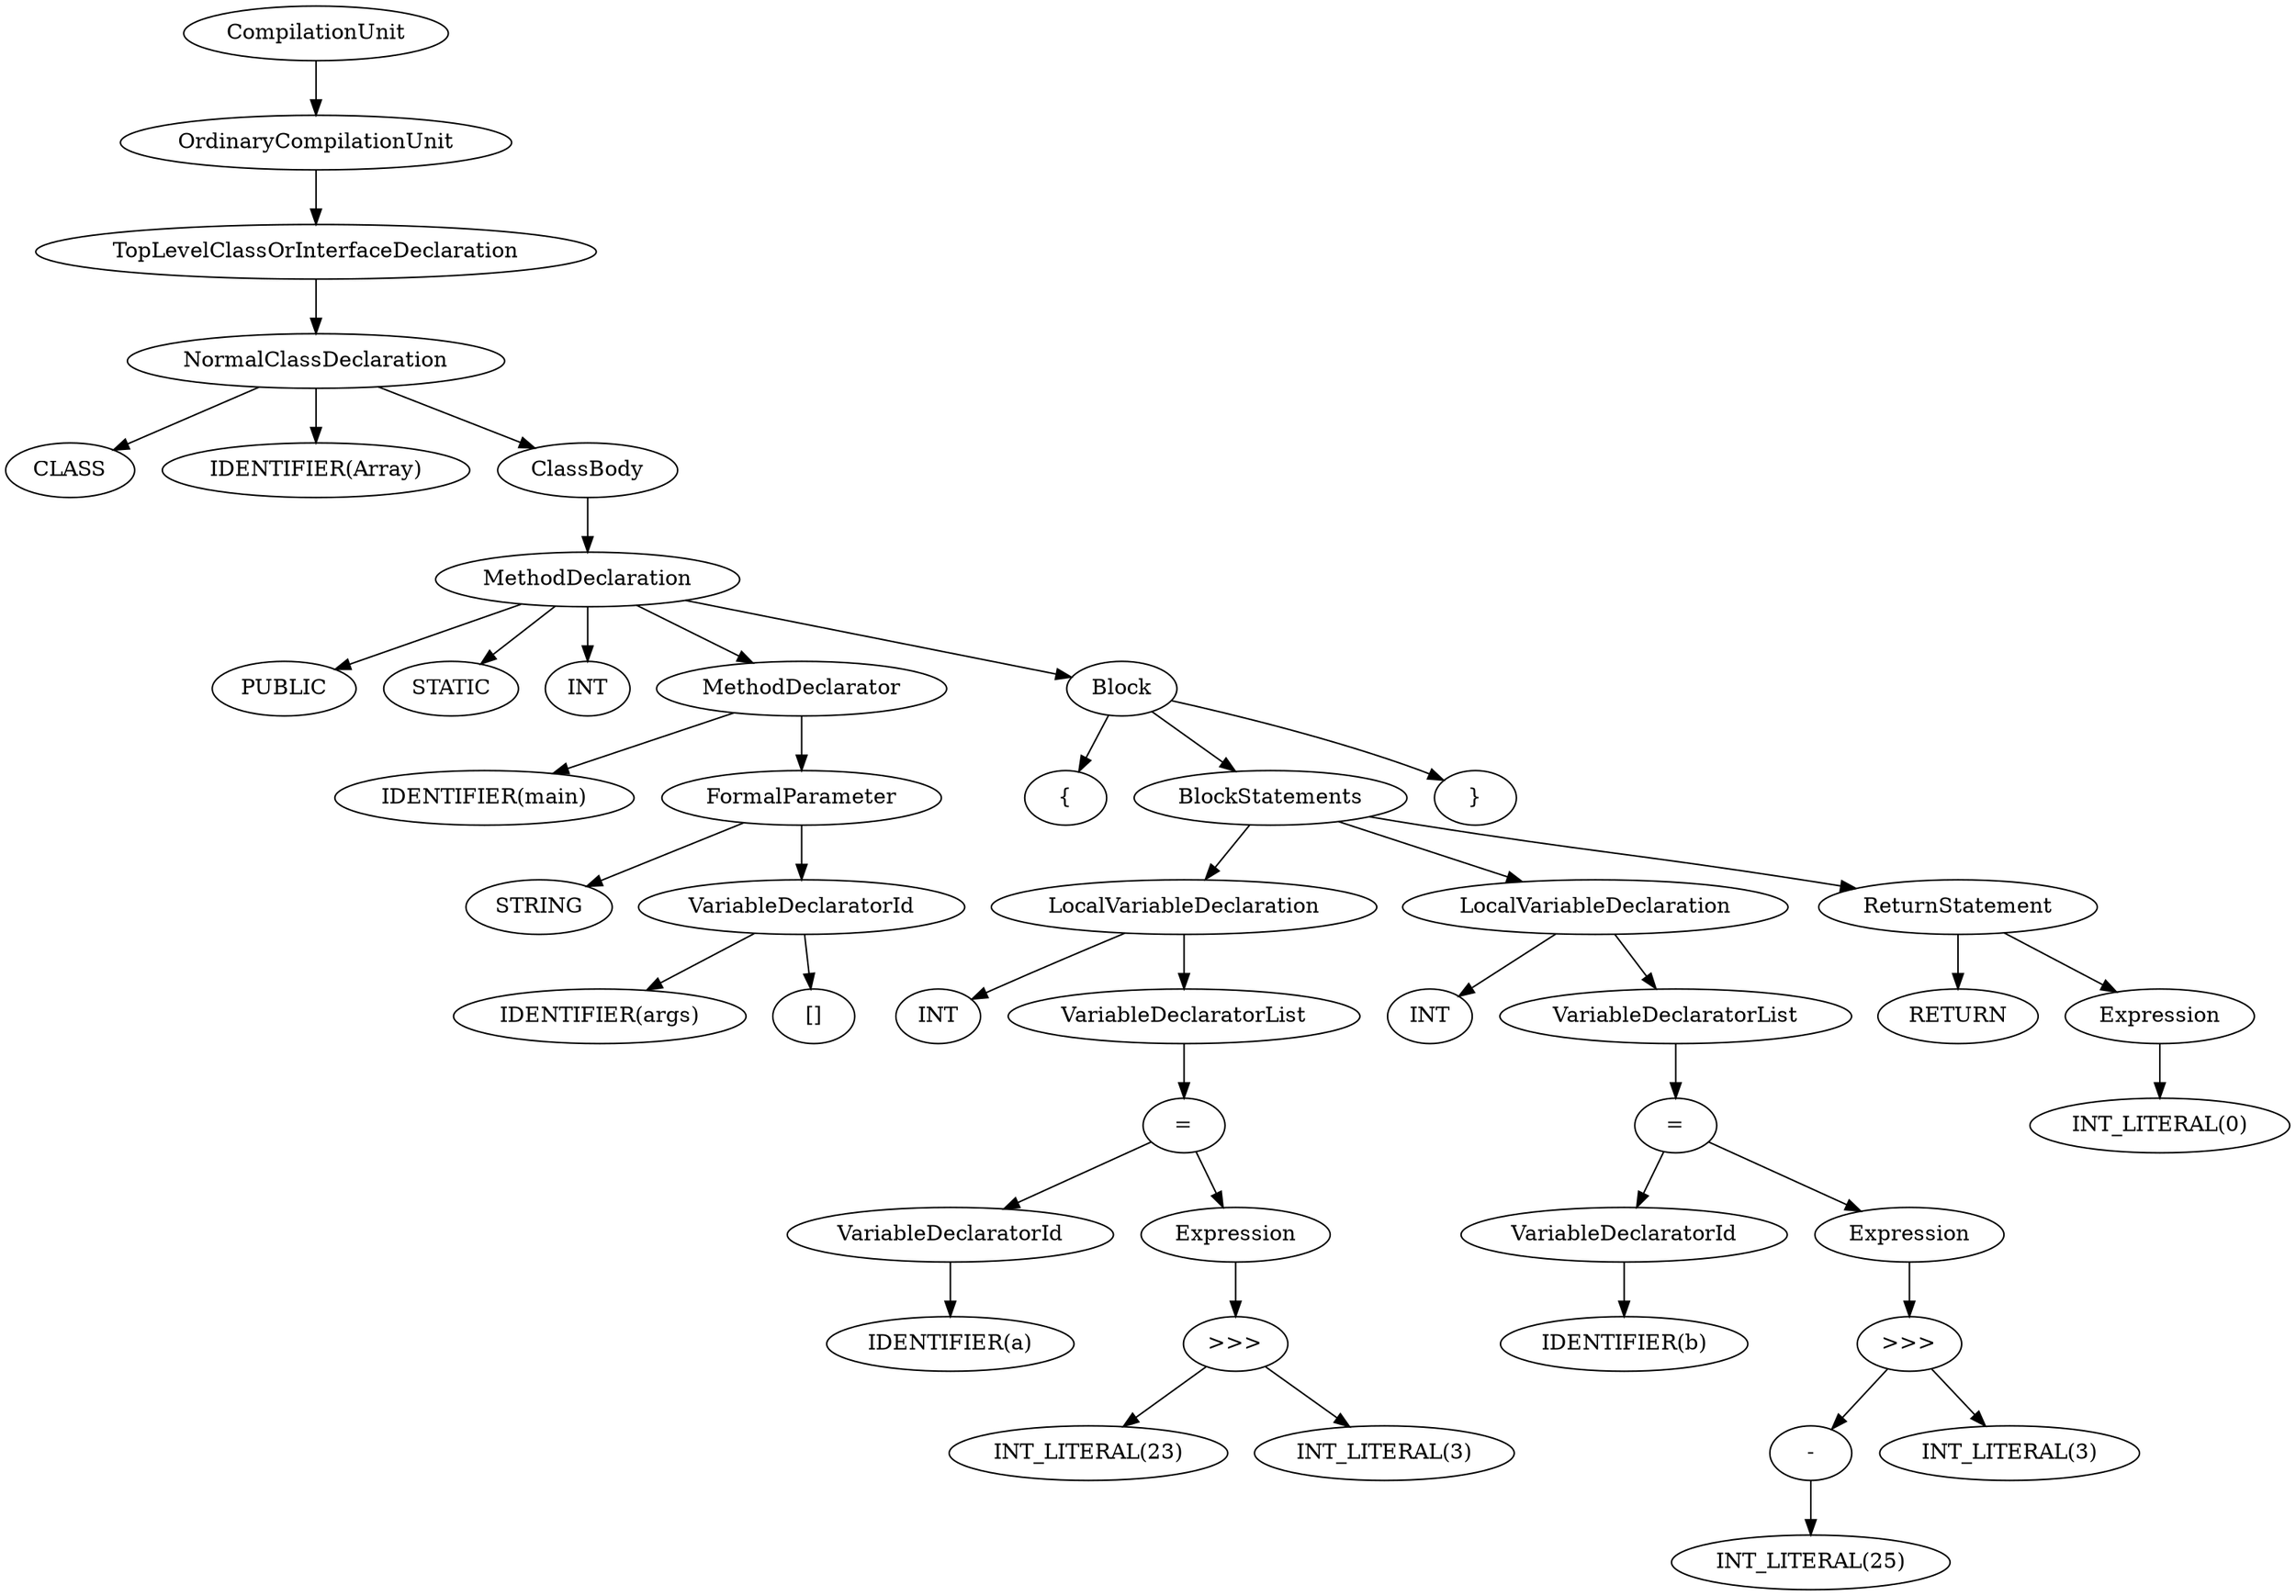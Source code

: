 digraph {
 node0 [label="CompilationUnit"]
 node1 [label="OrdinaryCompilationUnit"]
 node0 -> node1
 node2 [label="TopLevelClassOrInterfaceDeclaration"]
 node1 -> node2
 node3 [label="NormalClassDeclaration"]
 node2 -> node3
 node4 [label="CLASS"]
 node3 -> node4
 node5 [label="IDENTIFIER(Array)"]
 node3 -> node5
 node6 [label="ClassBody"]
 node3 -> node6
 node7 [label="MethodDeclaration"]
 node6 -> node7
 node8 [label="PUBLIC"]
 node7 -> node8
 node9 [label="STATIC"]
 node7 -> node9
 node10 [label="INT"]
 node7 -> node10
 node11 [label="MethodDeclarator"]
 node7 -> node11
 node12 [label="IDENTIFIER(main)"]
 node11 -> node12
 node13 [label="FormalParameter"]
 node11 -> node13
 node14 [label="STRING"]
 node13 -> node14
 node15 [label="VariableDeclaratorId"]
 node13 -> node15
 node16 [label="IDENTIFIER(args)"]
 node15 -> node16
 node17 [label="[]"]
 node15 -> node17
 node18 [label="Block"]
 node7 -> node18
 node19 [label="{"]
 node18 -> node19
 node20 [label="BlockStatements"]
 node18 -> node20
 node21 [label="LocalVariableDeclaration"]
 node20 -> node21
 node22 [label="INT"]
 node21 -> node22
 node23 [label="VariableDeclaratorList"]
 node21 -> node23
 node24 [label="="]
 node23 -> node24
 node25 [label="VariableDeclaratorId"]
 node24 -> node25
 node26 [label="IDENTIFIER(a)"]
 node25 -> node26
 node27 [label="Expression"]
 node24 -> node27
 node28 [label=">>>"]
 node27 -> node28
 node29 [label="INT_LITERAL(23)"]
 node28 -> node29
 node30 [label="INT_LITERAL(3)"]
 node28 -> node30
 node31 [label="LocalVariableDeclaration"]
 node20 -> node31
 node32 [label="INT"]
 node31 -> node32
 node33 [label="VariableDeclaratorList"]
 node31 -> node33
 node34 [label="="]
 node33 -> node34
 node35 [label="VariableDeclaratorId"]
 node34 -> node35
 node36 [label="IDENTIFIER(b)"]
 node35 -> node36
 node37 [label="Expression"]
 node34 -> node37
 node38 [label=">>>"]
 node37 -> node38
 node39 [label="-"]
 node38 -> node39
 node40 [label="INT_LITERAL(25)"]
 node39 -> node40
 node41 [label="INT_LITERAL(3)"]
 node38 -> node41
 node42 [label="ReturnStatement"]
 node20 -> node42
 node43 [label="RETURN"]
 node42 -> node43
 node44 [label="Expression"]
 node42 -> node44
 node45 [label="INT_LITERAL(0)"]
 node44 -> node45
 node46 [label="}"]
 node18 -> node46
 }

